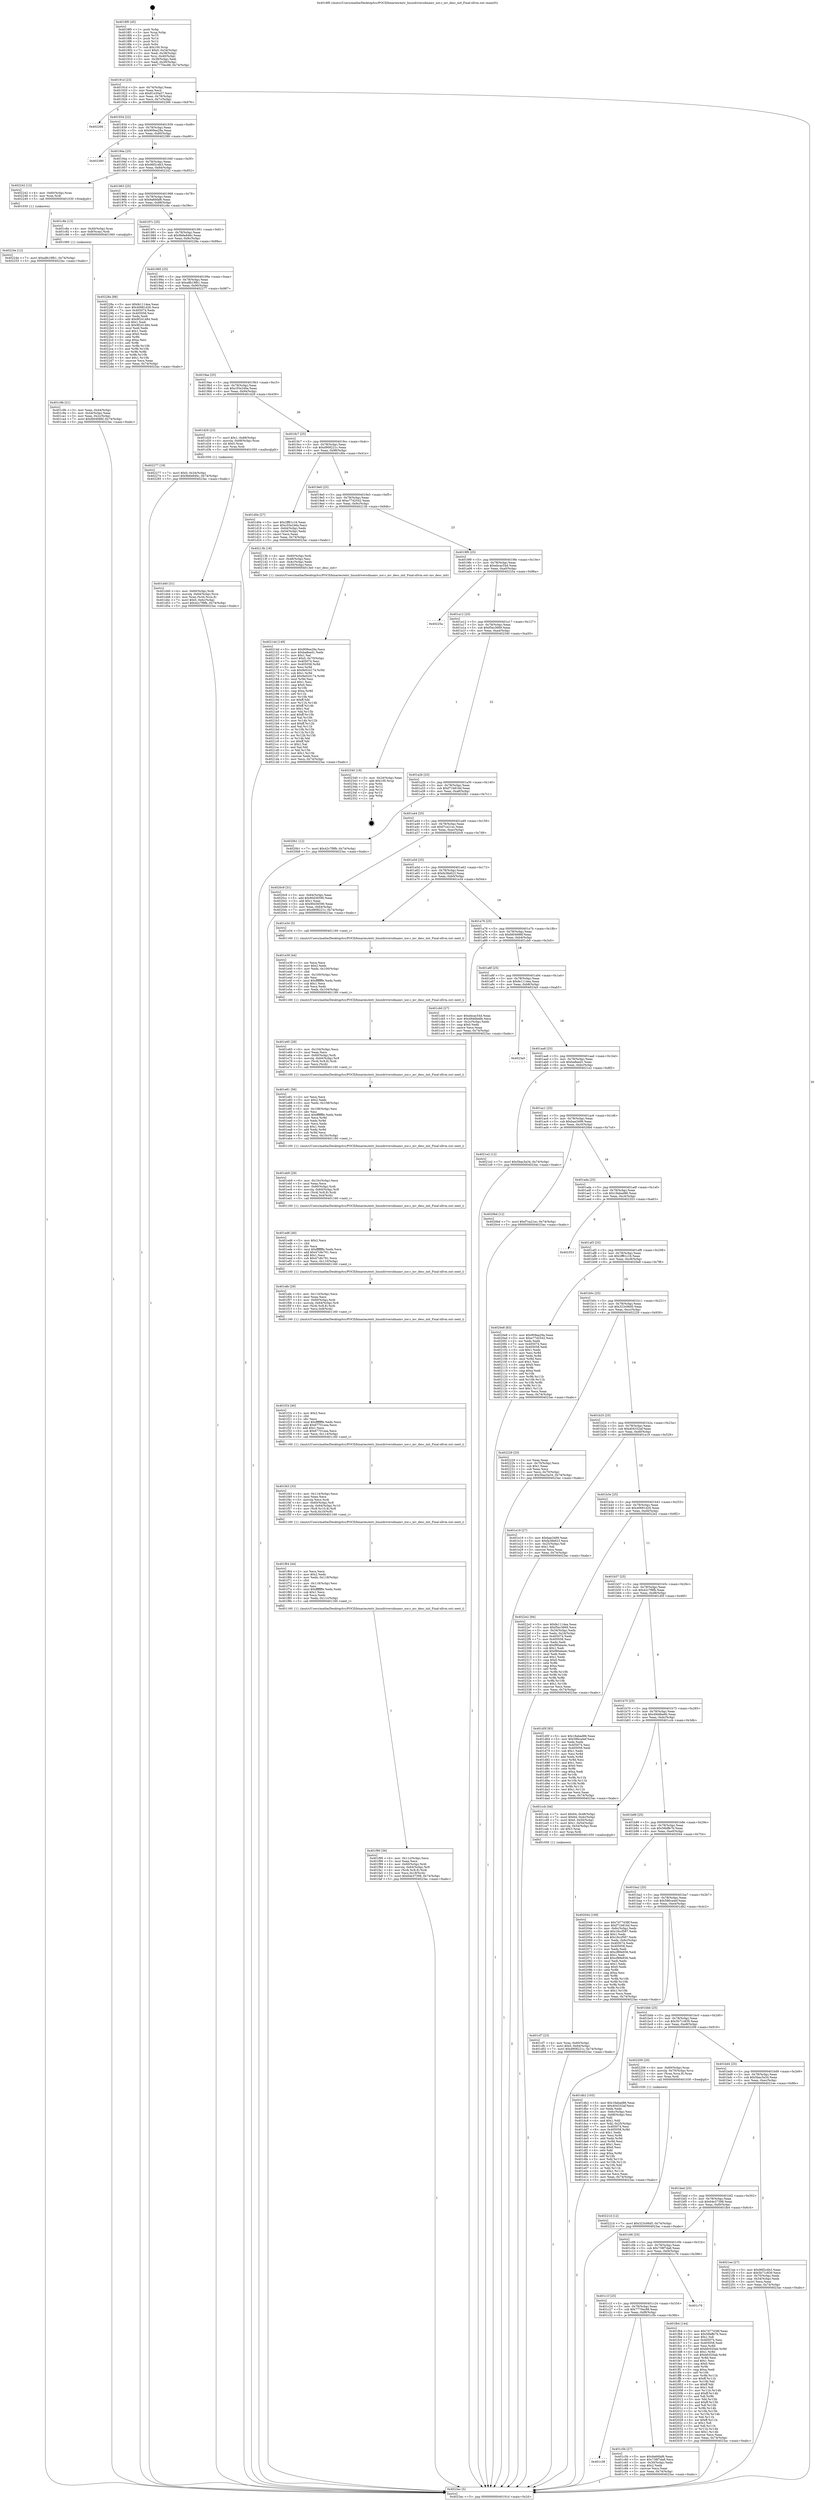 digraph "0x4018f0" {
  label = "0x4018f0 (/mnt/c/Users/mathe/Desktop/tcc/POCII/binaries/extr_linuxdriversdmamv_xor.c_mv_desc_init_Final-ollvm.out::main(0))"
  labelloc = "t"
  node[shape=record]

  Entry [label="",width=0.3,height=0.3,shape=circle,fillcolor=black,style=filled]
  "0x40191d" [label="{
     0x40191d [23]\l
     | [instrs]\l
     &nbsp;&nbsp;0x40191d \<+3\>: mov -0x74(%rbp),%eax\l
     &nbsp;&nbsp;0x401920 \<+2\>: mov %eax,%ecx\l
     &nbsp;&nbsp;0x401922 \<+6\>: sub $0x81e30a57,%ecx\l
     &nbsp;&nbsp;0x401928 \<+3\>: mov %eax,-0x78(%rbp)\l
     &nbsp;&nbsp;0x40192b \<+3\>: mov %ecx,-0x7c(%rbp)\l
     &nbsp;&nbsp;0x40192e \<+6\>: je 0000000000402266 \<main+0x976\>\l
  }"]
  "0x402266" [label="{
     0x402266\l
  }", style=dashed]
  "0x401934" [label="{
     0x401934 [22]\l
     | [instrs]\l
     &nbsp;&nbsp;0x401934 \<+5\>: jmp 0000000000401939 \<main+0x49\>\l
     &nbsp;&nbsp;0x401939 \<+3\>: mov -0x78(%rbp),%eax\l
     &nbsp;&nbsp;0x40193c \<+5\>: sub $0x909ea29a,%eax\l
     &nbsp;&nbsp;0x401941 \<+3\>: mov %eax,-0x80(%rbp)\l
     &nbsp;&nbsp;0x401944 \<+6\>: je 0000000000402380 \<main+0xa90\>\l
  }"]
  Exit [label="",width=0.3,height=0.3,shape=circle,fillcolor=black,style=filled,peripheries=2]
  "0x402380" [label="{
     0x402380\l
  }", style=dashed]
  "0x40194a" [label="{
     0x40194a [25]\l
     | [instrs]\l
     &nbsp;&nbsp;0x40194a \<+5\>: jmp 000000000040194f \<main+0x5f\>\l
     &nbsp;&nbsp;0x40194f \<+3\>: mov -0x78(%rbp),%eax\l
     &nbsp;&nbsp;0x401952 \<+5\>: sub $0x96f2c4b3,%eax\l
     &nbsp;&nbsp;0x401957 \<+6\>: mov %eax,-0x84(%rbp)\l
     &nbsp;&nbsp;0x40195d \<+6\>: je 0000000000402242 \<main+0x952\>\l
  }"]
  "0x40224e" [label="{
     0x40224e [12]\l
     | [instrs]\l
     &nbsp;&nbsp;0x40224e \<+7\>: movl $0xa8b19fb1,-0x74(%rbp)\l
     &nbsp;&nbsp;0x402255 \<+5\>: jmp 00000000004023ac \<main+0xabc\>\l
  }"]
  "0x402242" [label="{
     0x402242 [12]\l
     | [instrs]\l
     &nbsp;&nbsp;0x402242 \<+4\>: mov -0x60(%rbp),%rax\l
     &nbsp;&nbsp;0x402246 \<+3\>: mov %rax,%rdi\l
     &nbsp;&nbsp;0x402249 \<+5\>: call 0000000000401030 \<free@plt\>\l
     | [calls]\l
     &nbsp;&nbsp;0x401030 \{1\} (unknown)\l
  }"]
  "0x401963" [label="{
     0x401963 [25]\l
     | [instrs]\l
     &nbsp;&nbsp;0x401963 \<+5\>: jmp 0000000000401968 \<main+0x78\>\l
     &nbsp;&nbsp;0x401968 \<+3\>: mov -0x78(%rbp),%eax\l
     &nbsp;&nbsp;0x40196b \<+5\>: sub $0x9a66faf6,%eax\l
     &nbsp;&nbsp;0x401970 \<+6\>: mov %eax,-0x88(%rbp)\l
     &nbsp;&nbsp;0x401976 \<+6\>: je 0000000000401c8e \<main+0x39e\>\l
  }"]
  "0x40221d" [label="{
     0x40221d [12]\l
     | [instrs]\l
     &nbsp;&nbsp;0x40221d \<+7\>: movl $0x323c06d5,-0x74(%rbp)\l
     &nbsp;&nbsp;0x402224 \<+5\>: jmp 00000000004023ac \<main+0xabc\>\l
  }"]
  "0x401c8e" [label="{
     0x401c8e [13]\l
     | [instrs]\l
     &nbsp;&nbsp;0x401c8e \<+4\>: mov -0x40(%rbp),%rax\l
     &nbsp;&nbsp;0x401c92 \<+4\>: mov 0x8(%rax),%rdi\l
     &nbsp;&nbsp;0x401c96 \<+5\>: call 0000000000401060 \<atoi@plt\>\l
     | [calls]\l
     &nbsp;&nbsp;0x401060 \{1\} (unknown)\l
  }"]
  "0x40197c" [label="{
     0x40197c [25]\l
     | [instrs]\l
     &nbsp;&nbsp;0x40197c \<+5\>: jmp 0000000000401981 \<main+0x91\>\l
     &nbsp;&nbsp;0x401981 \<+3\>: mov -0x78(%rbp),%eax\l
     &nbsp;&nbsp;0x401984 \<+5\>: sub $0x9b6e846c,%eax\l
     &nbsp;&nbsp;0x401989 \<+6\>: mov %eax,-0x8c(%rbp)\l
     &nbsp;&nbsp;0x40198f \<+6\>: je 000000000040228a \<main+0x99a\>\l
  }"]
  "0x40214d" [label="{
     0x40214d [149]\l
     | [instrs]\l
     &nbsp;&nbsp;0x40214d \<+5\>: mov $0x909ea29a,%ecx\l
     &nbsp;&nbsp;0x402152 \<+5\>: mov $0xba8eed1,%edx\l
     &nbsp;&nbsp;0x402157 \<+2\>: mov $0x1,%al\l
     &nbsp;&nbsp;0x402159 \<+7\>: movl $0x0,-0x70(%rbp)\l
     &nbsp;&nbsp;0x402160 \<+7\>: mov 0x405074,%esi\l
     &nbsp;&nbsp;0x402167 \<+8\>: mov 0x405058,%r8d\l
     &nbsp;&nbsp;0x40216f \<+3\>: mov %esi,%r9d\l
     &nbsp;&nbsp;0x402172 \<+7\>: sub $0x9e024174,%r9d\l
     &nbsp;&nbsp;0x402179 \<+4\>: sub $0x1,%r9d\l
     &nbsp;&nbsp;0x40217d \<+7\>: add $0x9e024174,%r9d\l
     &nbsp;&nbsp;0x402184 \<+4\>: imul %r9d,%esi\l
     &nbsp;&nbsp;0x402188 \<+3\>: and $0x1,%esi\l
     &nbsp;&nbsp;0x40218b \<+3\>: cmp $0x0,%esi\l
     &nbsp;&nbsp;0x40218e \<+4\>: sete %r10b\l
     &nbsp;&nbsp;0x402192 \<+4\>: cmp $0xa,%r8d\l
     &nbsp;&nbsp;0x402196 \<+4\>: setl %r11b\l
     &nbsp;&nbsp;0x40219a \<+3\>: mov %r10b,%bl\l
     &nbsp;&nbsp;0x40219d \<+3\>: xor $0xff,%bl\l
     &nbsp;&nbsp;0x4021a0 \<+3\>: mov %r11b,%r14b\l
     &nbsp;&nbsp;0x4021a3 \<+4\>: xor $0xff,%r14b\l
     &nbsp;&nbsp;0x4021a7 \<+2\>: xor $0x1,%al\l
     &nbsp;&nbsp;0x4021a9 \<+3\>: mov %bl,%r15b\l
     &nbsp;&nbsp;0x4021ac \<+4\>: and $0xff,%r15b\l
     &nbsp;&nbsp;0x4021b0 \<+3\>: and %al,%r10b\l
     &nbsp;&nbsp;0x4021b3 \<+3\>: mov %r14b,%r12b\l
     &nbsp;&nbsp;0x4021b6 \<+4\>: and $0xff,%r12b\l
     &nbsp;&nbsp;0x4021ba \<+3\>: and %al,%r11b\l
     &nbsp;&nbsp;0x4021bd \<+3\>: or %r10b,%r15b\l
     &nbsp;&nbsp;0x4021c0 \<+3\>: or %r11b,%r12b\l
     &nbsp;&nbsp;0x4021c3 \<+3\>: xor %r12b,%r15b\l
     &nbsp;&nbsp;0x4021c6 \<+3\>: or %r14b,%bl\l
     &nbsp;&nbsp;0x4021c9 \<+3\>: xor $0xff,%bl\l
     &nbsp;&nbsp;0x4021cc \<+2\>: or $0x1,%al\l
     &nbsp;&nbsp;0x4021ce \<+2\>: and %al,%bl\l
     &nbsp;&nbsp;0x4021d0 \<+3\>: or %bl,%r15b\l
     &nbsp;&nbsp;0x4021d3 \<+4\>: test $0x1,%r15b\l
     &nbsp;&nbsp;0x4021d7 \<+3\>: cmovne %edx,%ecx\l
     &nbsp;&nbsp;0x4021da \<+3\>: mov %ecx,-0x74(%rbp)\l
     &nbsp;&nbsp;0x4021dd \<+5\>: jmp 00000000004023ac \<main+0xabc\>\l
  }"]
  "0x40228a" [label="{
     0x40228a [88]\l
     | [instrs]\l
     &nbsp;&nbsp;0x40228a \<+5\>: mov $0xfe1114ea,%eax\l
     &nbsp;&nbsp;0x40228f \<+5\>: mov $0x40681d26,%ecx\l
     &nbsp;&nbsp;0x402294 \<+7\>: mov 0x405074,%edx\l
     &nbsp;&nbsp;0x40229b \<+7\>: mov 0x405058,%esi\l
     &nbsp;&nbsp;0x4022a2 \<+2\>: mov %edx,%edi\l
     &nbsp;&nbsp;0x4022a4 \<+6\>: add $0x9f241484,%edi\l
     &nbsp;&nbsp;0x4022aa \<+3\>: sub $0x1,%edi\l
     &nbsp;&nbsp;0x4022ad \<+6\>: sub $0x9f241484,%edi\l
     &nbsp;&nbsp;0x4022b3 \<+3\>: imul %edi,%edx\l
     &nbsp;&nbsp;0x4022b6 \<+3\>: and $0x1,%edx\l
     &nbsp;&nbsp;0x4022b9 \<+3\>: cmp $0x0,%edx\l
     &nbsp;&nbsp;0x4022bc \<+4\>: sete %r8b\l
     &nbsp;&nbsp;0x4022c0 \<+3\>: cmp $0xa,%esi\l
     &nbsp;&nbsp;0x4022c3 \<+4\>: setl %r9b\l
     &nbsp;&nbsp;0x4022c7 \<+3\>: mov %r8b,%r10b\l
     &nbsp;&nbsp;0x4022ca \<+3\>: and %r9b,%r10b\l
     &nbsp;&nbsp;0x4022cd \<+3\>: xor %r9b,%r8b\l
     &nbsp;&nbsp;0x4022d0 \<+3\>: or %r8b,%r10b\l
     &nbsp;&nbsp;0x4022d3 \<+4\>: test $0x1,%r10b\l
     &nbsp;&nbsp;0x4022d7 \<+3\>: cmovne %ecx,%eax\l
     &nbsp;&nbsp;0x4022da \<+3\>: mov %eax,-0x74(%rbp)\l
     &nbsp;&nbsp;0x4022dd \<+5\>: jmp 00000000004023ac \<main+0xabc\>\l
  }"]
  "0x401995" [label="{
     0x401995 [25]\l
     | [instrs]\l
     &nbsp;&nbsp;0x401995 \<+5\>: jmp 000000000040199a \<main+0xaa\>\l
     &nbsp;&nbsp;0x40199a \<+3\>: mov -0x78(%rbp),%eax\l
     &nbsp;&nbsp;0x40199d \<+5\>: sub $0xa8b19fb1,%eax\l
     &nbsp;&nbsp;0x4019a2 \<+6\>: mov %eax,-0x90(%rbp)\l
     &nbsp;&nbsp;0x4019a8 \<+6\>: je 0000000000402277 \<main+0x987\>\l
  }"]
  "0x401f90" [label="{
     0x401f90 [36]\l
     | [instrs]\l
     &nbsp;&nbsp;0x401f90 \<+6\>: mov -0x11c(%rbp),%ecx\l
     &nbsp;&nbsp;0x401f96 \<+3\>: imul %eax,%ecx\l
     &nbsp;&nbsp;0x401f99 \<+4\>: mov -0x60(%rbp),%rdi\l
     &nbsp;&nbsp;0x401f9d \<+4\>: movslq -0x64(%rbp),%r8\l
     &nbsp;&nbsp;0x401fa1 \<+4\>: mov (%rdi,%r8,8),%rdi\l
     &nbsp;&nbsp;0x401fa5 \<+3\>: mov %ecx,0x18(%rdi)\l
     &nbsp;&nbsp;0x401fa8 \<+7\>: movl $0x64e37398,-0x74(%rbp)\l
     &nbsp;&nbsp;0x401faf \<+5\>: jmp 00000000004023ac \<main+0xabc\>\l
  }"]
  "0x402277" [label="{
     0x402277 [19]\l
     | [instrs]\l
     &nbsp;&nbsp;0x402277 \<+7\>: movl $0x0,-0x34(%rbp)\l
     &nbsp;&nbsp;0x40227e \<+7\>: movl $0x9b6e846c,-0x74(%rbp)\l
     &nbsp;&nbsp;0x402285 \<+5\>: jmp 00000000004023ac \<main+0xabc\>\l
  }"]
  "0x4019ae" [label="{
     0x4019ae [25]\l
     | [instrs]\l
     &nbsp;&nbsp;0x4019ae \<+5\>: jmp 00000000004019b3 \<main+0xc3\>\l
     &nbsp;&nbsp;0x4019b3 \<+3\>: mov -0x78(%rbp),%eax\l
     &nbsp;&nbsp;0x4019b6 \<+5\>: sub $0xc55e246a,%eax\l
     &nbsp;&nbsp;0x4019bb \<+6\>: mov %eax,-0x94(%rbp)\l
     &nbsp;&nbsp;0x4019c1 \<+6\>: je 0000000000401d29 \<main+0x439\>\l
  }"]
  "0x401f64" [label="{
     0x401f64 [44]\l
     | [instrs]\l
     &nbsp;&nbsp;0x401f64 \<+2\>: xor %ecx,%ecx\l
     &nbsp;&nbsp;0x401f66 \<+5\>: mov $0x2,%edx\l
     &nbsp;&nbsp;0x401f6b \<+6\>: mov %edx,-0x118(%rbp)\l
     &nbsp;&nbsp;0x401f71 \<+1\>: cltd\l
     &nbsp;&nbsp;0x401f72 \<+6\>: mov -0x118(%rbp),%esi\l
     &nbsp;&nbsp;0x401f78 \<+2\>: idiv %esi\l
     &nbsp;&nbsp;0x401f7a \<+6\>: imul $0xfffffffe,%edx,%edx\l
     &nbsp;&nbsp;0x401f80 \<+3\>: sub $0x1,%ecx\l
     &nbsp;&nbsp;0x401f83 \<+2\>: sub %ecx,%edx\l
     &nbsp;&nbsp;0x401f85 \<+6\>: mov %edx,-0x11c(%rbp)\l
     &nbsp;&nbsp;0x401f8b \<+5\>: call 0000000000401160 \<next_i\>\l
     | [calls]\l
     &nbsp;&nbsp;0x401160 \{1\} (/mnt/c/Users/mathe/Desktop/tcc/POCII/binaries/extr_linuxdriversdmamv_xor.c_mv_desc_init_Final-ollvm.out::next_i)\l
  }"]
  "0x401d29" [label="{
     0x401d29 [23]\l
     | [instrs]\l
     &nbsp;&nbsp;0x401d29 \<+7\>: movl $0x1,-0x68(%rbp)\l
     &nbsp;&nbsp;0x401d30 \<+4\>: movslq -0x68(%rbp),%rax\l
     &nbsp;&nbsp;0x401d34 \<+4\>: shl $0x5,%rax\l
     &nbsp;&nbsp;0x401d38 \<+3\>: mov %rax,%rdi\l
     &nbsp;&nbsp;0x401d3b \<+5\>: call 0000000000401050 \<malloc@plt\>\l
     | [calls]\l
     &nbsp;&nbsp;0x401050 \{1\} (unknown)\l
  }"]
  "0x4019c7" [label="{
     0x4019c7 [25]\l
     | [instrs]\l
     &nbsp;&nbsp;0x4019c7 \<+5\>: jmp 00000000004019cc \<main+0xdc\>\l
     &nbsp;&nbsp;0x4019cc \<+3\>: mov -0x78(%rbp),%eax\l
     &nbsp;&nbsp;0x4019cf \<+5\>: sub $0xd908221c,%eax\l
     &nbsp;&nbsp;0x4019d4 \<+6\>: mov %eax,-0x98(%rbp)\l
     &nbsp;&nbsp;0x4019da \<+6\>: je 0000000000401d0e \<main+0x41e\>\l
  }"]
  "0x401f43" [label="{
     0x401f43 [33]\l
     | [instrs]\l
     &nbsp;&nbsp;0x401f43 \<+6\>: mov -0x114(%rbp),%ecx\l
     &nbsp;&nbsp;0x401f49 \<+3\>: imul %eax,%ecx\l
     &nbsp;&nbsp;0x401f4c \<+3\>: movslq %ecx,%rdi\l
     &nbsp;&nbsp;0x401f4f \<+4\>: mov -0x60(%rbp),%r8\l
     &nbsp;&nbsp;0x401f53 \<+4\>: movslq -0x64(%rbp),%r10\l
     &nbsp;&nbsp;0x401f57 \<+4\>: mov (%r8,%r10,8),%r8\l
     &nbsp;&nbsp;0x401f5b \<+4\>: mov %rdi,0x10(%r8)\l
     &nbsp;&nbsp;0x401f5f \<+5\>: call 0000000000401160 \<next_i\>\l
     | [calls]\l
     &nbsp;&nbsp;0x401160 \{1\} (/mnt/c/Users/mathe/Desktop/tcc/POCII/binaries/extr_linuxdriversdmamv_xor.c_mv_desc_init_Final-ollvm.out::next_i)\l
  }"]
  "0x401d0e" [label="{
     0x401d0e [27]\l
     | [instrs]\l
     &nbsp;&nbsp;0x401d0e \<+5\>: mov $0x2ff61c16,%eax\l
     &nbsp;&nbsp;0x401d13 \<+5\>: mov $0xc55e246a,%ecx\l
     &nbsp;&nbsp;0x401d18 \<+3\>: mov -0x64(%rbp),%edx\l
     &nbsp;&nbsp;0x401d1b \<+3\>: cmp -0x54(%rbp),%edx\l
     &nbsp;&nbsp;0x401d1e \<+3\>: cmovl %ecx,%eax\l
     &nbsp;&nbsp;0x401d21 \<+3\>: mov %eax,-0x74(%rbp)\l
     &nbsp;&nbsp;0x401d24 \<+5\>: jmp 00000000004023ac \<main+0xabc\>\l
  }"]
  "0x4019e0" [label="{
     0x4019e0 [25]\l
     | [instrs]\l
     &nbsp;&nbsp;0x4019e0 \<+5\>: jmp 00000000004019e5 \<main+0xf5\>\l
     &nbsp;&nbsp;0x4019e5 \<+3\>: mov -0x78(%rbp),%eax\l
     &nbsp;&nbsp;0x4019e8 \<+5\>: sub $0xe77d2542,%eax\l
     &nbsp;&nbsp;0x4019ed \<+6\>: mov %eax,-0x9c(%rbp)\l
     &nbsp;&nbsp;0x4019f3 \<+6\>: je 000000000040213b \<main+0x84b\>\l
  }"]
  "0x401f1b" [label="{
     0x401f1b [40]\l
     | [instrs]\l
     &nbsp;&nbsp;0x401f1b \<+5\>: mov $0x2,%ecx\l
     &nbsp;&nbsp;0x401f20 \<+1\>: cltd\l
     &nbsp;&nbsp;0x401f21 \<+2\>: idiv %ecx\l
     &nbsp;&nbsp;0x401f23 \<+6\>: imul $0xfffffffe,%edx,%ecx\l
     &nbsp;&nbsp;0x401f29 \<+6\>: add $0x67701eea,%ecx\l
     &nbsp;&nbsp;0x401f2f \<+3\>: add $0x1,%ecx\l
     &nbsp;&nbsp;0x401f32 \<+6\>: sub $0x67701eea,%ecx\l
     &nbsp;&nbsp;0x401f38 \<+6\>: mov %ecx,-0x114(%rbp)\l
     &nbsp;&nbsp;0x401f3e \<+5\>: call 0000000000401160 \<next_i\>\l
     | [calls]\l
     &nbsp;&nbsp;0x401160 \{1\} (/mnt/c/Users/mathe/Desktop/tcc/POCII/binaries/extr_linuxdriversdmamv_xor.c_mv_desc_init_Final-ollvm.out::next_i)\l
  }"]
  "0x40213b" [label="{
     0x40213b [18]\l
     | [instrs]\l
     &nbsp;&nbsp;0x40213b \<+4\>: mov -0x60(%rbp),%rdi\l
     &nbsp;&nbsp;0x40213f \<+3\>: mov -0x48(%rbp),%esi\l
     &nbsp;&nbsp;0x402142 \<+3\>: mov -0x4c(%rbp),%edx\l
     &nbsp;&nbsp;0x402145 \<+3\>: mov -0x50(%rbp),%ecx\l
     &nbsp;&nbsp;0x402148 \<+5\>: call 00000000004013e0 \<mv_desc_init\>\l
     | [calls]\l
     &nbsp;&nbsp;0x4013e0 \{1\} (/mnt/c/Users/mathe/Desktop/tcc/POCII/binaries/extr_linuxdriversdmamv_xor.c_mv_desc_init_Final-ollvm.out::mv_desc_init)\l
  }"]
  "0x4019f9" [label="{
     0x4019f9 [25]\l
     | [instrs]\l
     &nbsp;&nbsp;0x4019f9 \<+5\>: jmp 00000000004019fe \<main+0x10e\>\l
     &nbsp;&nbsp;0x4019fe \<+3\>: mov -0x78(%rbp),%eax\l
     &nbsp;&nbsp;0x401a01 \<+5\>: sub $0xebcac54d,%eax\l
     &nbsp;&nbsp;0x401a06 \<+6\>: mov %eax,-0xa0(%rbp)\l
     &nbsp;&nbsp;0x401a0c \<+6\>: je 000000000040225a \<main+0x96a\>\l
  }"]
  "0x401efe" [label="{
     0x401efe [29]\l
     | [instrs]\l
     &nbsp;&nbsp;0x401efe \<+6\>: mov -0x110(%rbp),%ecx\l
     &nbsp;&nbsp;0x401f04 \<+3\>: imul %eax,%ecx\l
     &nbsp;&nbsp;0x401f07 \<+4\>: mov -0x60(%rbp),%rdi\l
     &nbsp;&nbsp;0x401f0b \<+4\>: movslq -0x64(%rbp),%r8\l
     &nbsp;&nbsp;0x401f0f \<+4\>: mov (%rdi,%r8,8),%rdi\l
     &nbsp;&nbsp;0x401f13 \<+3\>: mov %ecx,0x8(%rdi)\l
     &nbsp;&nbsp;0x401f16 \<+5\>: call 0000000000401160 \<next_i\>\l
     | [calls]\l
     &nbsp;&nbsp;0x401160 \{1\} (/mnt/c/Users/mathe/Desktop/tcc/POCII/binaries/extr_linuxdriversdmamv_xor.c_mv_desc_init_Final-ollvm.out::next_i)\l
  }"]
  "0x40225a" [label="{
     0x40225a\l
  }", style=dashed]
  "0x401a12" [label="{
     0x401a12 [25]\l
     | [instrs]\l
     &nbsp;&nbsp;0x401a12 \<+5\>: jmp 0000000000401a17 \<main+0x127\>\l
     &nbsp;&nbsp;0x401a17 \<+3\>: mov -0x78(%rbp),%eax\l
     &nbsp;&nbsp;0x401a1a \<+5\>: sub $0xf5ec3669,%eax\l
     &nbsp;&nbsp;0x401a1f \<+6\>: mov %eax,-0xa4(%rbp)\l
     &nbsp;&nbsp;0x401a25 \<+6\>: je 0000000000402340 \<main+0xa50\>\l
  }"]
  "0x401ed6" [label="{
     0x401ed6 [40]\l
     | [instrs]\l
     &nbsp;&nbsp;0x401ed6 \<+5\>: mov $0x2,%ecx\l
     &nbsp;&nbsp;0x401edb \<+1\>: cltd\l
     &nbsp;&nbsp;0x401edc \<+2\>: idiv %ecx\l
     &nbsp;&nbsp;0x401ede \<+6\>: imul $0xfffffffe,%edx,%ecx\l
     &nbsp;&nbsp;0x401ee4 \<+6\>: add $0x47c8c761,%ecx\l
     &nbsp;&nbsp;0x401eea \<+3\>: add $0x1,%ecx\l
     &nbsp;&nbsp;0x401eed \<+6\>: sub $0x47c8c761,%ecx\l
     &nbsp;&nbsp;0x401ef3 \<+6\>: mov %ecx,-0x110(%rbp)\l
     &nbsp;&nbsp;0x401ef9 \<+5\>: call 0000000000401160 \<next_i\>\l
     | [calls]\l
     &nbsp;&nbsp;0x401160 \{1\} (/mnt/c/Users/mathe/Desktop/tcc/POCII/binaries/extr_linuxdriversdmamv_xor.c_mv_desc_init_Final-ollvm.out::next_i)\l
  }"]
  "0x402340" [label="{
     0x402340 [19]\l
     | [instrs]\l
     &nbsp;&nbsp;0x402340 \<+3\>: mov -0x24(%rbp),%eax\l
     &nbsp;&nbsp;0x402343 \<+7\>: add $0x100,%rsp\l
     &nbsp;&nbsp;0x40234a \<+1\>: pop %rbx\l
     &nbsp;&nbsp;0x40234b \<+2\>: pop %r12\l
     &nbsp;&nbsp;0x40234d \<+2\>: pop %r14\l
     &nbsp;&nbsp;0x40234f \<+2\>: pop %r15\l
     &nbsp;&nbsp;0x402351 \<+1\>: pop %rbp\l
     &nbsp;&nbsp;0x402352 \<+1\>: ret\l
  }"]
  "0x401a2b" [label="{
     0x401a2b [25]\l
     | [instrs]\l
     &nbsp;&nbsp;0x401a2b \<+5\>: jmp 0000000000401a30 \<main+0x140\>\l
     &nbsp;&nbsp;0x401a30 \<+3\>: mov -0x78(%rbp),%eax\l
     &nbsp;&nbsp;0x401a33 \<+5\>: sub $0xf71b816d,%eax\l
     &nbsp;&nbsp;0x401a38 \<+6\>: mov %eax,-0xa8(%rbp)\l
     &nbsp;&nbsp;0x401a3e \<+6\>: je 00000000004020b1 \<main+0x7c1\>\l
  }"]
  "0x401eb9" [label="{
     0x401eb9 [29]\l
     | [instrs]\l
     &nbsp;&nbsp;0x401eb9 \<+6\>: mov -0x10c(%rbp),%ecx\l
     &nbsp;&nbsp;0x401ebf \<+3\>: imul %eax,%ecx\l
     &nbsp;&nbsp;0x401ec2 \<+4\>: mov -0x60(%rbp),%rdi\l
     &nbsp;&nbsp;0x401ec6 \<+4\>: movslq -0x64(%rbp),%r8\l
     &nbsp;&nbsp;0x401eca \<+4\>: mov (%rdi,%r8,8),%rdi\l
     &nbsp;&nbsp;0x401ece \<+3\>: mov %ecx,0x4(%rdi)\l
     &nbsp;&nbsp;0x401ed1 \<+5\>: call 0000000000401160 \<next_i\>\l
     | [calls]\l
     &nbsp;&nbsp;0x401160 \{1\} (/mnt/c/Users/mathe/Desktop/tcc/POCII/binaries/extr_linuxdriversdmamv_xor.c_mv_desc_init_Final-ollvm.out::next_i)\l
  }"]
  "0x4020b1" [label="{
     0x4020b1 [12]\l
     | [instrs]\l
     &nbsp;&nbsp;0x4020b1 \<+7\>: movl $0x42c7f9fb,-0x74(%rbp)\l
     &nbsp;&nbsp;0x4020b8 \<+5\>: jmp 00000000004023ac \<main+0xabc\>\l
  }"]
  "0x401a44" [label="{
     0x401a44 [25]\l
     | [instrs]\l
     &nbsp;&nbsp;0x401a44 \<+5\>: jmp 0000000000401a49 \<main+0x159\>\l
     &nbsp;&nbsp;0x401a49 \<+3\>: mov -0x78(%rbp),%eax\l
     &nbsp;&nbsp;0x401a4c \<+5\>: sub $0xf7ca21ec,%eax\l
     &nbsp;&nbsp;0x401a51 \<+6\>: mov %eax,-0xac(%rbp)\l
     &nbsp;&nbsp;0x401a57 \<+6\>: je 00000000004020c9 \<main+0x7d9\>\l
  }"]
  "0x401e81" [label="{
     0x401e81 [56]\l
     | [instrs]\l
     &nbsp;&nbsp;0x401e81 \<+2\>: xor %ecx,%ecx\l
     &nbsp;&nbsp;0x401e83 \<+5\>: mov $0x2,%edx\l
     &nbsp;&nbsp;0x401e88 \<+6\>: mov %edx,-0x108(%rbp)\l
     &nbsp;&nbsp;0x401e8e \<+1\>: cltd\l
     &nbsp;&nbsp;0x401e8f \<+6\>: mov -0x108(%rbp),%esi\l
     &nbsp;&nbsp;0x401e95 \<+2\>: idiv %esi\l
     &nbsp;&nbsp;0x401e97 \<+6\>: imul $0xfffffffe,%edx,%edx\l
     &nbsp;&nbsp;0x401e9d \<+3\>: mov %ecx,%r9d\l
     &nbsp;&nbsp;0x401ea0 \<+3\>: sub %edx,%r9d\l
     &nbsp;&nbsp;0x401ea3 \<+2\>: mov %ecx,%edx\l
     &nbsp;&nbsp;0x401ea5 \<+3\>: sub $0x1,%edx\l
     &nbsp;&nbsp;0x401ea8 \<+3\>: add %edx,%r9d\l
     &nbsp;&nbsp;0x401eab \<+3\>: sub %r9d,%ecx\l
     &nbsp;&nbsp;0x401eae \<+6\>: mov %ecx,-0x10c(%rbp)\l
     &nbsp;&nbsp;0x401eb4 \<+5\>: call 0000000000401160 \<next_i\>\l
     | [calls]\l
     &nbsp;&nbsp;0x401160 \{1\} (/mnt/c/Users/mathe/Desktop/tcc/POCII/binaries/extr_linuxdriversdmamv_xor.c_mv_desc_init_Final-ollvm.out::next_i)\l
  }"]
  "0x4020c9" [label="{
     0x4020c9 [31]\l
     | [instrs]\l
     &nbsp;&nbsp;0x4020c9 \<+3\>: mov -0x64(%rbp),%eax\l
     &nbsp;&nbsp;0x4020cc \<+5\>: add $0x90d36590,%eax\l
     &nbsp;&nbsp;0x4020d1 \<+3\>: add $0x1,%eax\l
     &nbsp;&nbsp;0x4020d4 \<+5\>: sub $0x90d36590,%eax\l
     &nbsp;&nbsp;0x4020d9 \<+3\>: mov %eax,-0x64(%rbp)\l
     &nbsp;&nbsp;0x4020dc \<+7\>: movl $0xd908221c,-0x74(%rbp)\l
     &nbsp;&nbsp;0x4020e3 \<+5\>: jmp 00000000004023ac \<main+0xabc\>\l
  }"]
  "0x401a5d" [label="{
     0x401a5d [25]\l
     | [instrs]\l
     &nbsp;&nbsp;0x401a5d \<+5\>: jmp 0000000000401a62 \<main+0x172\>\l
     &nbsp;&nbsp;0x401a62 \<+3\>: mov -0x78(%rbp),%eax\l
     &nbsp;&nbsp;0x401a65 \<+5\>: sub $0xfa38e623,%eax\l
     &nbsp;&nbsp;0x401a6a \<+6\>: mov %eax,-0xb0(%rbp)\l
     &nbsp;&nbsp;0x401a70 \<+6\>: je 0000000000401e34 \<main+0x544\>\l
  }"]
  "0x401e65" [label="{
     0x401e65 [28]\l
     | [instrs]\l
     &nbsp;&nbsp;0x401e65 \<+6\>: mov -0x104(%rbp),%ecx\l
     &nbsp;&nbsp;0x401e6b \<+3\>: imul %eax,%ecx\l
     &nbsp;&nbsp;0x401e6e \<+4\>: mov -0x60(%rbp),%rdi\l
     &nbsp;&nbsp;0x401e72 \<+4\>: movslq -0x64(%rbp),%r8\l
     &nbsp;&nbsp;0x401e76 \<+4\>: mov (%rdi,%r8,8),%rdi\l
     &nbsp;&nbsp;0x401e7a \<+2\>: mov %ecx,(%rdi)\l
     &nbsp;&nbsp;0x401e7c \<+5\>: call 0000000000401160 \<next_i\>\l
     | [calls]\l
     &nbsp;&nbsp;0x401160 \{1\} (/mnt/c/Users/mathe/Desktop/tcc/POCII/binaries/extr_linuxdriversdmamv_xor.c_mv_desc_init_Final-ollvm.out::next_i)\l
  }"]
  "0x401e34" [label="{
     0x401e34 [5]\l
     | [instrs]\l
     &nbsp;&nbsp;0x401e34 \<+5\>: call 0000000000401160 \<next_i\>\l
     | [calls]\l
     &nbsp;&nbsp;0x401160 \{1\} (/mnt/c/Users/mathe/Desktop/tcc/POCII/binaries/extr_linuxdriversdmamv_xor.c_mv_desc_init_Final-ollvm.out::next_i)\l
  }"]
  "0x401a76" [label="{
     0x401a76 [25]\l
     | [instrs]\l
     &nbsp;&nbsp;0x401a76 \<+5\>: jmp 0000000000401a7b \<main+0x18b\>\l
     &nbsp;&nbsp;0x401a7b \<+3\>: mov -0x78(%rbp),%eax\l
     &nbsp;&nbsp;0x401a7e \<+5\>: sub $0xfd04686f,%eax\l
     &nbsp;&nbsp;0x401a83 \<+6\>: mov %eax,-0xb4(%rbp)\l
     &nbsp;&nbsp;0x401a89 \<+6\>: je 0000000000401cb0 \<main+0x3c0\>\l
  }"]
  "0x401e39" [label="{
     0x401e39 [44]\l
     | [instrs]\l
     &nbsp;&nbsp;0x401e39 \<+2\>: xor %ecx,%ecx\l
     &nbsp;&nbsp;0x401e3b \<+5\>: mov $0x2,%edx\l
     &nbsp;&nbsp;0x401e40 \<+6\>: mov %edx,-0x100(%rbp)\l
     &nbsp;&nbsp;0x401e46 \<+1\>: cltd\l
     &nbsp;&nbsp;0x401e47 \<+6\>: mov -0x100(%rbp),%esi\l
     &nbsp;&nbsp;0x401e4d \<+2\>: idiv %esi\l
     &nbsp;&nbsp;0x401e4f \<+6\>: imul $0xfffffffe,%edx,%edx\l
     &nbsp;&nbsp;0x401e55 \<+3\>: sub $0x1,%ecx\l
     &nbsp;&nbsp;0x401e58 \<+2\>: sub %ecx,%edx\l
     &nbsp;&nbsp;0x401e5a \<+6\>: mov %edx,-0x104(%rbp)\l
     &nbsp;&nbsp;0x401e60 \<+5\>: call 0000000000401160 \<next_i\>\l
     | [calls]\l
     &nbsp;&nbsp;0x401160 \{1\} (/mnt/c/Users/mathe/Desktop/tcc/POCII/binaries/extr_linuxdriversdmamv_xor.c_mv_desc_init_Final-ollvm.out::next_i)\l
  }"]
  "0x401cb0" [label="{
     0x401cb0 [27]\l
     | [instrs]\l
     &nbsp;&nbsp;0x401cb0 \<+5\>: mov $0xebcac54d,%eax\l
     &nbsp;&nbsp;0x401cb5 \<+5\>: mov $0x49ddbe6b,%ecx\l
     &nbsp;&nbsp;0x401cba \<+3\>: mov -0x2c(%rbp),%edx\l
     &nbsp;&nbsp;0x401cbd \<+3\>: cmp $0x0,%edx\l
     &nbsp;&nbsp;0x401cc0 \<+3\>: cmove %ecx,%eax\l
     &nbsp;&nbsp;0x401cc3 \<+3\>: mov %eax,-0x74(%rbp)\l
     &nbsp;&nbsp;0x401cc6 \<+5\>: jmp 00000000004023ac \<main+0xabc\>\l
  }"]
  "0x401a8f" [label="{
     0x401a8f [25]\l
     | [instrs]\l
     &nbsp;&nbsp;0x401a8f \<+5\>: jmp 0000000000401a94 \<main+0x1a4\>\l
     &nbsp;&nbsp;0x401a94 \<+3\>: mov -0x78(%rbp),%eax\l
     &nbsp;&nbsp;0x401a97 \<+5\>: sub $0xfe1114ea,%eax\l
     &nbsp;&nbsp;0x401a9c \<+6\>: mov %eax,-0xb8(%rbp)\l
     &nbsp;&nbsp;0x401aa2 \<+6\>: je 00000000004023a5 \<main+0xab5\>\l
  }"]
  "0x401d40" [label="{
     0x401d40 [31]\l
     | [instrs]\l
     &nbsp;&nbsp;0x401d40 \<+4\>: mov -0x60(%rbp),%rdi\l
     &nbsp;&nbsp;0x401d44 \<+4\>: movslq -0x64(%rbp),%rcx\l
     &nbsp;&nbsp;0x401d48 \<+4\>: mov %rax,(%rdi,%rcx,8)\l
     &nbsp;&nbsp;0x401d4c \<+7\>: movl $0x0,-0x6c(%rbp)\l
     &nbsp;&nbsp;0x401d53 \<+7\>: movl $0x42c7f9fb,-0x74(%rbp)\l
     &nbsp;&nbsp;0x401d5a \<+5\>: jmp 00000000004023ac \<main+0xabc\>\l
  }"]
  "0x4023a5" [label="{
     0x4023a5\l
  }", style=dashed]
  "0x401aa8" [label="{
     0x401aa8 [25]\l
     | [instrs]\l
     &nbsp;&nbsp;0x401aa8 \<+5\>: jmp 0000000000401aad \<main+0x1bd\>\l
     &nbsp;&nbsp;0x401aad \<+3\>: mov -0x78(%rbp),%eax\l
     &nbsp;&nbsp;0x401ab0 \<+5\>: sub $0xba8eed1,%eax\l
     &nbsp;&nbsp;0x401ab5 \<+6\>: mov %eax,-0xbc(%rbp)\l
     &nbsp;&nbsp;0x401abb \<+6\>: je 00000000004021e2 \<main+0x8f2\>\l
  }"]
  "0x401cf7" [label="{
     0x401cf7 [23]\l
     | [instrs]\l
     &nbsp;&nbsp;0x401cf7 \<+4\>: mov %rax,-0x60(%rbp)\l
     &nbsp;&nbsp;0x401cfb \<+7\>: movl $0x0,-0x64(%rbp)\l
     &nbsp;&nbsp;0x401d02 \<+7\>: movl $0xd908221c,-0x74(%rbp)\l
     &nbsp;&nbsp;0x401d09 \<+5\>: jmp 00000000004023ac \<main+0xabc\>\l
  }"]
  "0x4021e2" [label="{
     0x4021e2 [12]\l
     | [instrs]\l
     &nbsp;&nbsp;0x4021e2 \<+7\>: movl $0x5bac5a34,-0x74(%rbp)\l
     &nbsp;&nbsp;0x4021e9 \<+5\>: jmp 00000000004023ac \<main+0xabc\>\l
  }"]
  "0x401ac1" [label="{
     0x401ac1 [25]\l
     | [instrs]\l
     &nbsp;&nbsp;0x401ac1 \<+5\>: jmp 0000000000401ac6 \<main+0x1d6\>\l
     &nbsp;&nbsp;0x401ac6 \<+3\>: mov -0x78(%rbp),%eax\l
     &nbsp;&nbsp;0x401ac9 \<+5\>: sub $0xbae3499,%eax\l
     &nbsp;&nbsp;0x401ace \<+6\>: mov %eax,-0xc0(%rbp)\l
     &nbsp;&nbsp;0x401ad4 \<+6\>: je 00000000004020bd \<main+0x7cd\>\l
  }"]
  "0x401c9b" [label="{
     0x401c9b [21]\l
     | [instrs]\l
     &nbsp;&nbsp;0x401c9b \<+3\>: mov %eax,-0x44(%rbp)\l
     &nbsp;&nbsp;0x401c9e \<+3\>: mov -0x44(%rbp),%eax\l
     &nbsp;&nbsp;0x401ca1 \<+3\>: mov %eax,-0x2c(%rbp)\l
     &nbsp;&nbsp;0x401ca4 \<+7\>: movl $0xfd04686f,-0x74(%rbp)\l
     &nbsp;&nbsp;0x401cab \<+5\>: jmp 00000000004023ac \<main+0xabc\>\l
  }"]
  "0x4020bd" [label="{
     0x4020bd [12]\l
     | [instrs]\l
     &nbsp;&nbsp;0x4020bd \<+7\>: movl $0xf7ca21ec,-0x74(%rbp)\l
     &nbsp;&nbsp;0x4020c4 \<+5\>: jmp 00000000004023ac \<main+0xabc\>\l
  }"]
  "0x401ada" [label="{
     0x401ada [25]\l
     | [instrs]\l
     &nbsp;&nbsp;0x401ada \<+5\>: jmp 0000000000401adf \<main+0x1ef\>\l
     &nbsp;&nbsp;0x401adf \<+3\>: mov -0x78(%rbp),%eax\l
     &nbsp;&nbsp;0x401ae2 \<+5\>: sub $0x18abad86,%eax\l
     &nbsp;&nbsp;0x401ae7 \<+6\>: mov %eax,-0xc4(%rbp)\l
     &nbsp;&nbsp;0x401aed \<+6\>: je 0000000000402353 \<main+0xa63\>\l
  }"]
  "0x4018f0" [label="{
     0x4018f0 [45]\l
     | [instrs]\l
     &nbsp;&nbsp;0x4018f0 \<+1\>: push %rbp\l
     &nbsp;&nbsp;0x4018f1 \<+3\>: mov %rsp,%rbp\l
     &nbsp;&nbsp;0x4018f4 \<+2\>: push %r15\l
     &nbsp;&nbsp;0x4018f6 \<+2\>: push %r14\l
     &nbsp;&nbsp;0x4018f8 \<+2\>: push %r12\l
     &nbsp;&nbsp;0x4018fa \<+1\>: push %rbx\l
     &nbsp;&nbsp;0x4018fb \<+7\>: sub $0x100,%rsp\l
     &nbsp;&nbsp;0x401902 \<+7\>: movl $0x0,-0x34(%rbp)\l
     &nbsp;&nbsp;0x401909 \<+3\>: mov %edi,-0x38(%rbp)\l
     &nbsp;&nbsp;0x40190c \<+4\>: mov %rsi,-0x40(%rbp)\l
     &nbsp;&nbsp;0x401910 \<+3\>: mov -0x38(%rbp),%edi\l
     &nbsp;&nbsp;0x401913 \<+3\>: mov %edi,-0x30(%rbp)\l
     &nbsp;&nbsp;0x401916 \<+7\>: movl $0x7770ec88,-0x74(%rbp)\l
  }"]
  "0x402353" [label="{
     0x402353\l
  }", style=dashed]
  "0x401af3" [label="{
     0x401af3 [25]\l
     | [instrs]\l
     &nbsp;&nbsp;0x401af3 \<+5\>: jmp 0000000000401af8 \<main+0x208\>\l
     &nbsp;&nbsp;0x401af8 \<+3\>: mov -0x78(%rbp),%eax\l
     &nbsp;&nbsp;0x401afb \<+5\>: sub $0x2ff61c16,%eax\l
     &nbsp;&nbsp;0x401b00 \<+6\>: mov %eax,-0xc8(%rbp)\l
     &nbsp;&nbsp;0x401b06 \<+6\>: je 00000000004020e8 \<main+0x7f8\>\l
  }"]
  "0x4023ac" [label="{
     0x4023ac [5]\l
     | [instrs]\l
     &nbsp;&nbsp;0x4023ac \<+5\>: jmp 000000000040191d \<main+0x2d\>\l
  }"]
  "0x4020e8" [label="{
     0x4020e8 [83]\l
     | [instrs]\l
     &nbsp;&nbsp;0x4020e8 \<+5\>: mov $0x909ea29a,%eax\l
     &nbsp;&nbsp;0x4020ed \<+5\>: mov $0xe77d2542,%ecx\l
     &nbsp;&nbsp;0x4020f2 \<+2\>: xor %edx,%edx\l
     &nbsp;&nbsp;0x4020f4 \<+7\>: mov 0x405074,%esi\l
     &nbsp;&nbsp;0x4020fb \<+7\>: mov 0x405058,%edi\l
     &nbsp;&nbsp;0x402102 \<+3\>: sub $0x1,%edx\l
     &nbsp;&nbsp;0x402105 \<+3\>: mov %esi,%r8d\l
     &nbsp;&nbsp;0x402108 \<+3\>: add %edx,%r8d\l
     &nbsp;&nbsp;0x40210b \<+4\>: imul %r8d,%esi\l
     &nbsp;&nbsp;0x40210f \<+3\>: and $0x1,%esi\l
     &nbsp;&nbsp;0x402112 \<+3\>: cmp $0x0,%esi\l
     &nbsp;&nbsp;0x402115 \<+4\>: sete %r9b\l
     &nbsp;&nbsp;0x402119 \<+3\>: cmp $0xa,%edi\l
     &nbsp;&nbsp;0x40211c \<+4\>: setl %r10b\l
     &nbsp;&nbsp;0x402120 \<+3\>: mov %r9b,%r11b\l
     &nbsp;&nbsp;0x402123 \<+3\>: and %r10b,%r11b\l
     &nbsp;&nbsp;0x402126 \<+3\>: xor %r10b,%r9b\l
     &nbsp;&nbsp;0x402129 \<+3\>: or %r9b,%r11b\l
     &nbsp;&nbsp;0x40212c \<+4\>: test $0x1,%r11b\l
     &nbsp;&nbsp;0x402130 \<+3\>: cmovne %ecx,%eax\l
     &nbsp;&nbsp;0x402133 \<+3\>: mov %eax,-0x74(%rbp)\l
     &nbsp;&nbsp;0x402136 \<+5\>: jmp 00000000004023ac \<main+0xabc\>\l
  }"]
  "0x401b0c" [label="{
     0x401b0c [25]\l
     | [instrs]\l
     &nbsp;&nbsp;0x401b0c \<+5\>: jmp 0000000000401b11 \<main+0x221\>\l
     &nbsp;&nbsp;0x401b11 \<+3\>: mov -0x78(%rbp),%eax\l
     &nbsp;&nbsp;0x401b14 \<+5\>: sub $0x323c06d5,%eax\l
     &nbsp;&nbsp;0x401b19 \<+6\>: mov %eax,-0xcc(%rbp)\l
     &nbsp;&nbsp;0x401b1f \<+6\>: je 0000000000402229 \<main+0x939\>\l
  }"]
  "0x401c38" [label="{
     0x401c38\l
  }", style=dashed]
  "0x402229" [label="{
     0x402229 [25]\l
     | [instrs]\l
     &nbsp;&nbsp;0x402229 \<+2\>: xor %eax,%eax\l
     &nbsp;&nbsp;0x40222b \<+3\>: mov -0x70(%rbp),%ecx\l
     &nbsp;&nbsp;0x40222e \<+3\>: sub $0x1,%eax\l
     &nbsp;&nbsp;0x402231 \<+2\>: sub %eax,%ecx\l
     &nbsp;&nbsp;0x402233 \<+3\>: mov %ecx,-0x70(%rbp)\l
     &nbsp;&nbsp;0x402236 \<+7\>: movl $0x5bac5a34,-0x74(%rbp)\l
     &nbsp;&nbsp;0x40223d \<+5\>: jmp 00000000004023ac \<main+0xabc\>\l
  }"]
  "0x401b25" [label="{
     0x401b25 [25]\l
     | [instrs]\l
     &nbsp;&nbsp;0x401b25 \<+5\>: jmp 0000000000401b2a \<main+0x23a\>\l
     &nbsp;&nbsp;0x401b2a \<+3\>: mov -0x78(%rbp),%eax\l
     &nbsp;&nbsp;0x401b2d \<+5\>: sub $0x404332af,%eax\l
     &nbsp;&nbsp;0x401b32 \<+6\>: mov %eax,-0xd0(%rbp)\l
     &nbsp;&nbsp;0x401b38 \<+6\>: je 0000000000401e19 \<main+0x529\>\l
  }"]
  "0x401c5b" [label="{
     0x401c5b [27]\l
     | [instrs]\l
     &nbsp;&nbsp;0x401c5b \<+5\>: mov $0x9a66faf6,%eax\l
     &nbsp;&nbsp;0x401c60 \<+5\>: mov $0x738f7da8,%ecx\l
     &nbsp;&nbsp;0x401c65 \<+3\>: mov -0x30(%rbp),%edx\l
     &nbsp;&nbsp;0x401c68 \<+3\>: cmp $0x2,%edx\l
     &nbsp;&nbsp;0x401c6b \<+3\>: cmovne %ecx,%eax\l
     &nbsp;&nbsp;0x401c6e \<+3\>: mov %eax,-0x74(%rbp)\l
     &nbsp;&nbsp;0x401c71 \<+5\>: jmp 00000000004023ac \<main+0xabc\>\l
  }"]
  "0x401e19" [label="{
     0x401e19 [27]\l
     | [instrs]\l
     &nbsp;&nbsp;0x401e19 \<+5\>: mov $0xbae3499,%eax\l
     &nbsp;&nbsp;0x401e1e \<+5\>: mov $0xfa38e623,%ecx\l
     &nbsp;&nbsp;0x401e23 \<+3\>: mov -0x25(%rbp),%dl\l
     &nbsp;&nbsp;0x401e26 \<+3\>: test $0x1,%dl\l
     &nbsp;&nbsp;0x401e29 \<+3\>: cmovne %ecx,%eax\l
     &nbsp;&nbsp;0x401e2c \<+3\>: mov %eax,-0x74(%rbp)\l
     &nbsp;&nbsp;0x401e2f \<+5\>: jmp 00000000004023ac \<main+0xabc\>\l
  }"]
  "0x401b3e" [label="{
     0x401b3e [25]\l
     | [instrs]\l
     &nbsp;&nbsp;0x401b3e \<+5\>: jmp 0000000000401b43 \<main+0x253\>\l
     &nbsp;&nbsp;0x401b43 \<+3\>: mov -0x78(%rbp),%eax\l
     &nbsp;&nbsp;0x401b46 \<+5\>: sub $0x40681d26,%eax\l
     &nbsp;&nbsp;0x401b4b \<+6\>: mov %eax,-0xd4(%rbp)\l
     &nbsp;&nbsp;0x401b51 \<+6\>: je 00000000004022e2 \<main+0x9f2\>\l
  }"]
  "0x401c1f" [label="{
     0x401c1f [25]\l
     | [instrs]\l
     &nbsp;&nbsp;0x401c1f \<+5\>: jmp 0000000000401c24 \<main+0x334\>\l
     &nbsp;&nbsp;0x401c24 \<+3\>: mov -0x78(%rbp),%eax\l
     &nbsp;&nbsp;0x401c27 \<+5\>: sub $0x7770ec88,%eax\l
     &nbsp;&nbsp;0x401c2c \<+6\>: mov %eax,-0xf8(%rbp)\l
     &nbsp;&nbsp;0x401c32 \<+6\>: je 0000000000401c5b \<main+0x36b\>\l
  }"]
  "0x4022e2" [label="{
     0x4022e2 [94]\l
     | [instrs]\l
     &nbsp;&nbsp;0x4022e2 \<+5\>: mov $0xfe1114ea,%eax\l
     &nbsp;&nbsp;0x4022e7 \<+5\>: mov $0xf5ec3669,%ecx\l
     &nbsp;&nbsp;0x4022ec \<+3\>: mov -0x34(%rbp),%edx\l
     &nbsp;&nbsp;0x4022ef \<+3\>: mov %edx,-0x24(%rbp)\l
     &nbsp;&nbsp;0x4022f2 \<+7\>: mov 0x405074,%edx\l
     &nbsp;&nbsp;0x4022f9 \<+7\>: mov 0x405058,%esi\l
     &nbsp;&nbsp;0x402300 \<+2\>: mov %edx,%edi\l
     &nbsp;&nbsp;0x402302 \<+6\>: sub $0xf90abe4c,%edi\l
     &nbsp;&nbsp;0x402308 \<+3\>: sub $0x1,%edi\l
     &nbsp;&nbsp;0x40230b \<+6\>: add $0xf90abe4c,%edi\l
     &nbsp;&nbsp;0x402311 \<+3\>: imul %edi,%edx\l
     &nbsp;&nbsp;0x402314 \<+3\>: and $0x1,%edx\l
     &nbsp;&nbsp;0x402317 \<+3\>: cmp $0x0,%edx\l
     &nbsp;&nbsp;0x40231a \<+4\>: sete %r8b\l
     &nbsp;&nbsp;0x40231e \<+3\>: cmp $0xa,%esi\l
     &nbsp;&nbsp;0x402321 \<+4\>: setl %r9b\l
     &nbsp;&nbsp;0x402325 \<+3\>: mov %r8b,%r10b\l
     &nbsp;&nbsp;0x402328 \<+3\>: and %r9b,%r10b\l
     &nbsp;&nbsp;0x40232b \<+3\>: xor %r9b,%r8b\l
     &nbsp;&nbsp;0x40232e \<+3\>: or %r8b,%r10b\l
     &nbsp;&nbsp;0x402331 \<+4\>: test $0x1,%r10b\l
     &nbsp;&nbsp;0x402335 \<+3\>: cmovne %ecx,%eax\l
     &nbsp;&nbsp;0x402338 \<+3\>: mov %eax,-0x74(%rbp)\l
     &nbsp;&nbsp;0x40233b \<+5\>: jmp 00000000004023ac \<main+0xabc\>\l
  }"]
  "0x401b57" [label="{
     0x401b57 [25]\l
     | [instrs]\l
     &nbsp;&nbsp;0x401b57 \<+5\>: jmp 0000000000401b5c \<main+0x26c\>\l
     &nbsp;&nbsp;0x401b5c \<+3\>: mov -0x78(%rbp),%eax\l
     &nbsp;&nbsp;0x401b5f \<+5\>: sub $0x42c7f9fb,%eax\l
     &nbsp;&nbsp;0x401b64 \<+6\>: mov %eax,-0xd8(%rbp)\l
     &nbsp;&nbsp;0x401b6a \<+6\>: je 0000000000401d5f \<main+0x46f\>\l
  }"]
  "0x401c76" [label="{
     0x401c76\l
  }", style=dashed]
  "0x401d5f" [label="{
     0x401d5f [83]\l
     | [instrs]\l
     &nbsp;&nbsp;0x401d5f \<+5\>: mov $0x18abad86,%eax\l
     &nbsp;&nbsp;0x401d64 \<+5\>: mov $0x586ca4ef,%ecx\l
     &nbsp;&nbsp;0x401d69 \<+2\>: xor %edx,%edx\l
     &nbsp;&nbsp;0x401d6b \<+7\>: mov 0x405074,%esi\l
     &nbsp;&nbsp;0x401d72 \<+7\>: mov 0x405058,%edi\l
     &nbsp;&nbsp;0x401d79 \<+3\>: sub $0x1,%edx\l
     &nbsp;&nbsp;0x401d7c \<+3\>: mov %esi,%r8d\l
     &nbsp;&nbsp;0x401d7f \<+3\>: add %edx,%r8d\l
     &nbsp;&nbsp;0x401d82 \<+4\>: imul %r8d,%esi\l
     &nbsp;&nbsp;0x401d86 \<+3\>: and $0x1,%esi\l
     &nbsp;&nbsp;0x401d89 \<+3\>: cmp $0x0,%esi\l
     &nbsp;&nbsp;0x401d8c \<+4\>: sete %r9b\l
     &nbsp;&nbsp;0x401d90 \<+3\>: cmp $0xa,%edi\l
     &nbsp;&nbsp;0x401d93 \<+4\>: setl %r10b\l
     &nbsp;&nbsp;0x401d97 \<+3\>: mov %r9b,%r11b\l
     &nbsp;&nbsp;0x401d9a \<+3\>: and %r10b,%r11b\l
     &nbsp;&nbsp;0x401d9d \<+3\>: xor %r10b,%r9b\l
     &nbsp;&nbsp;0x401da0 \<+3\>: or %r9b,%r11b\l
     &nbsp;&nbsp;0x401da3 \<+4\>: test $0x1,%r11b\l
     &nbsp;&nbsp;0x401da7 \<+3\>: cmovne %ecx,%eax\l
     &nbsp;&nbsp;0x401daa \<+3\>: mov %eax,-0x74(%rbp)\l
     &nbsp;&nbsp;0x401dad \<+5\>: jmp 00000000004023ac \<main+0xabc\>\l
  }"]
  "0x401b70" [label="{
     0x401b70 [25]\l
     | [instrs]\l
     &nbsp;&nbsp;0x401b70 \<+5\>: jmp 0000000000401b75 \<main+0x285\>\l
     &nbsp;&nbsp;0x401b75 \<+3\>: mov -0x78(%rbp),%eax\l
     &nbsp;&nbsp;0x401b78 \<+5\>: sub $0x49ddbe6b,%eax\l
     &nbsp;&nbsp;0x401b7d \<+6\>: mov %eax,-0xdc(%rbp)\l
     &nbsp;&nbsp;0x401b83 \<+6\>: je 0000000000401ccb \<main+0x3db\>\l
  }"]
  "0x401c06" [label="{
     0x401c06 [25]\l
     | [instrs]\l
     &nbsp;&nbsp;0x401c06 \<+5\>: jmp 0000000000401c0b \<main+0x31b\>\l
     &nbsp;&nbsp;0x401c0b \<+3\>: mov -0x78(%rbp),%eax\l
     &nbsp;&nbsp;0x401c0e \<+5\>: sub $0x738f7da8,%eax\l
     &nbsp;&nbsp;0x401c13 \<+6\>: mov %eax,-0xf4(%rbp)\l
     &nbsp;&nbsp;0x401c19 \<+6\>: je 0000000000401c76 \<main+0x386\>\l
  }"]
  "0x401ccb" [label="{
     0x401ccb [44]\l
     | [instrs]\l
     &nbsp;&nbsp;0x401ccb \<+7\>: movl $0x64,-0x48(%rbp)\l
     &nbsp;&nbsp;0x401cd2 \<+7\>: movl $0x64,-0x4c(%rbp)\l
     &nbsp;&nbsp;0x401cd9 \<+7\>: movl $0x0,-0x50(%rbp)\l
     &nbsp;&nbsp;0x401ce0 \<+7\>: movl $0x1,-0x54(%rbp)\l
     &nbsp;&nbsp;0x401ce7 \<+4\>: movslq -0x54(%rbp),%rax\l
     &nbsp;&nbsp;0x401ceb \<+4\>: shl $0x3,%rax\l
     &nbsp;&nbsp;0x401cef \<+3\>: mov %rax,%rdi\l
     &nbsp;&nbsp;0x401cf2 \<+5\>: call 0000000000401050 \<malloc@plt\>\l
     | [calls]\l
     &nbsp;&nbsp;0x401050 \{1\} (unknown)\l
  }"]
  "0x401b89" [label="{
     0x401b89 [25]\l
     | [instrs]\l
     &nbsp;&nbsp;0x401b89 \<+5\>: jmp 0000000000401b8e \<main+0x29e\>\l
     &nbsp;&nbsp;0x401b8e \<+3\>: mov -0x78(%rbp),%eax\l
     &nbsp;&nbsp;0x401b91 \<+5\>: sub $0x56bffe7b,%eax\l
     &nbsp;&nbsp;0x401b96 \<+6\>: mov %eax,-0xe0(%rbp)\l
     &nbsp;&nbsp;0x401b9c \<+6\>: je 0000000000402044 \<main+0x754\>\l
  }"]
  "0x401fb4" [label="{
     0x401fb4 [144]\l
     | [instrs]\l
     &nbsp;&nbsp;0x401fb4 \<+5\>: mov $0x7d77438f,%eax\l
     &nbsp;&nbsp;0x401fb9 \<+5\>: mov $0x56bffe7b,%ecx\l
     &nbsp;&nbsp;0x401fbe \<+2\>: mov $0x1,%dl\l
     &nbsp;&nbsp;0x401fc0 \<+7\>: mov 0x405074,%esi\l
     &nbsp;&nbsp;0x401fc7 \<+7\>: mov 0x405058,%edi\l
     &nbsp;&nbsp;0x401fce \<+3\>: mov %esi,%r8d\l
     &nbsp;&nbsp;0x401fd1 \<+7\>: add $0xbfc020ab,%r8d\l
     &nbsp;&nbsp;0x401fd8 \<+4\>: sub $0x1,%r8d\l
     &nbsp;&nbsp;0x401fdc \<+7\>: sub $0xbfc020ab,%r8d\l
     &nbsp;&nbsp;0x401fe3 \<+4\>: imul %r8d,%esi\l
     &nbsp;&nbsp;0x401fe7 \<+3\>: and $0x1,%esi\l
     &nbsp;&nbsp;0x401fea \<+3\>: cmp $0x0,%esi\l
     &nbsp;&nbsp;0x401fed \<+4\>: sete %r9b\l
     &nbsp;&nbsp;0x401ff1 \<+3\>: cmp $0xa,%edi\l
     &nbsp;&nbsp;0x401ff4 \<+4\>: setl %r10b\l
     &nbsp;&nbsp;0x401ff8 \<+3\>: mov %r9b,%r11b\l
     &nbsp;&nbsp;0x401ffb \<+4\>: xor $0xff,%r11b\l
     &nbsp;&nbsp;0x401fff \<+3\>: mov %r10b,%bl\l
     &nbsp;&nbsp;0x402002 \<+3\>: xor $0xff,%bl\l
     &nbsp;&nbsp;0x402005 \<+3\>: xor $0x1,%dl\l
     &nbsp;&nbsp;0x402008 \<+3\>: mov %r11b,%r14b\l
     &nbsp;&nbsp;0x40200b \<+4\>: and $0xff,%r14b\l
     &nbsp;&nbsp;0x40200f \<+3\>: and %dl,%r9b\l
     &nbsp;&nbsp;0x402012 \<+3\>: mov %bl,%r15b\l
     &nbsp;&nbsp;0x402015 \<+4\>: and $0xff,%r15b\l
     &nbsp;&nbsp;0x402019 \<+3\>: and %dl,%r10b\l
     &nbsp;&nbsp;0x40201c \<+3\>: or %r9b,%r14b\l
     &nbsp;&nbsp;0x40201f \<+3\>: or %r10b,%r15b\l
     &nbsp;&nbsp;0x402022 \<+3\>: xor %r15b,%r14b\l
     &nbsp;&nbsp;0x402025 \<+3\>: or %bl,%r11b\l
     &nbsp;&nbsp;0x402028 \<+4\>: xor $0xff,%r11b\l
     &nbsp;&nbsp;0x40202c \<+3\>: or $0x1,%dl\l
     &nbsp;&nbsp;0x40202f \<+3\>: and %dl,%r11b\l
     &nbsp;&nbsp;0x402032 \<+3\>: or %r11b,%r14b\l
     &nbsp;&nbsp;0x402035 \<+4\>: test $0x1,%r14b\l
     &nbsp;&nbsp;0x402039 \<+3\>: cmovne %ecx,%eax\l
     &nbsp;&nbsp;0x40203c \<+3\>: mov %eax,-0x74(%rbp)\l
     &nbsp;&nbsp;0x40203f \<+5\>: jmp 00000000004023ac \<main+0xabc\>\l
  }"]
  "0x402044" [label="{
     0x402044 [109]\l
     | [instrs]\l
     &nbsp;&nbsp;0x402044 \<+5\>: mov $0x7d77438f,%eax\l
     &nbsp;&nbsp;0x402049 \<+5\>: mov $0xf71b816d,%ecx\l
     &nbsp;&nbsp;0x40204e \<+3\>: mov -0x6c(%rbp),%edx\l
     &nbsp;&nbsp;0x402051 \<+6\>: add $0x18ccf587,%edx\l
     &nbsp;&nbsp;0x402057 \<+3\>: add $0x1,%edx\l
     &nbsp;&nbsp;0x40205a \<+6\>: sub $0x18ccf587,%edx\l
     &nbsp;&nbsp;0x402060 \<+3\>: mov %edx,-0x6c(%rbp)\l
     &nbsp;&nbsp;0x402063 \<+7\>: mov 0x405074,%edx\l
     &nbsp;&nbsp;0x40206a \<+7\>: mov 0x405058,%esi\l
     &nbsp;&nbsp;0x402071 \<+2\>: mov %edx,%edi\l
     &nbsp;&nbsp;0x402073 \<+6\>: sub $0xcf89e936,%edi\l
     &nbsp;&nbsp;0x402079 \<+3\>: sub $0x1,%edi\l
     &nbsp;&nbsp;0x40207c \<+6\>: add $0xcf89e936,%edi\l
     &nbsp;&nbsp;0x402082 \<+3\>: imul %edi,%edx\l
     &nbsp;&nbsp;0x402085 \<+3\>: and $0x1,%edx\l
     &nbsp;&nbsp;0x402088 \<+3\>: cmp $0x0,%edx\l
     &nbsp;&nbsp;0x40208b \<+4\>: sete %r8b\l
     &nbsp;&nbsp;0x40208f \<+3\>: cmp $0xa,%esi\l
     &nbsp;&nbsp;0x402092 \<+4\>: setl %r9b\l
     &nbsp;&nbsp;0x402096 \<+3\>: mov %r8b,%r10b\l
     &nbsp;&nbsp;0x402099 \<+3\>: and %r9b,%r10b\l
     &nbsp;&nbsp;0x40209c \<+3\>: xor %r9b,%r8b\l
     &nbsp;&nbsp;0x40209f \<+3\>: or %r8b,%r10b\l
     &nbsp;&nbsp;0x4020a2 \<+4\>: test $0x1,%r10b\l
     &nbsp;&nbsp;0x4020a6 \<+3\>: cmovne %ecx,%eax\l
     &nbsp;&nbsp;0x4020a9 \<+3\>: mov %eax,-0x74(%rbp)\l
     &nbsp;&nbsp;0x4020ac \<+5\>: jmp 00000000004023ac \<main+0xabc\>\l
  }"]
  "0x401ba2" [label="{
     0x401ba2 [25]\l
     | [instrs]\l
     &nbsp;&nbsp;0x401ba2 \<+5\>: jmp 0000000000401ba7 \<main+0x2b7\>\l
     &nbsp;&nbsp;0x401ba7 \<+3\>: mov -0x78(%rbp),%eax\l
     &nbsp;&nbsp;0x401baa \<+5\>: sub $0x586ca4ef,%eax\l
     &nbsp;&nbsp;0x401baf \<+6\>: mov %eax,-0xe4(%rbp)\l
     &nbsp;&nbsp;0x401bb5 \<+6\>: je 0000000000401db2 \<main+0x4c2\>\l
  }"]
  "0x401bed" [label="{
     0x401bed [25]\l
     | [instrs]\l
     &nbsp;&nbsp;0x401bed \<+5\>: jmp 0000000000401bf2 \<main+0x302\>\l
     &nbsp;&nbsp;0x401bf2 \<+3\>: mov -0x78(%rbp),%eax\l
     &nbsp;&nbsp;0x401bf5 \<+5\>: sub $0x64e37398,%eax\l
     &nbsp;&nbsp;0x401bfa \<+6\>: mov %eax,-0xf0(%rbp)\l
     &nbsp;&nbsp;0x401c00 \<+6\>: je 0000000000401fb4 \<main+0x6c4\>\l
  }"]
  "0x401db2" [label="{
     0x401db2 [103]\l
     | [instrs]\l
     &nbsp;&nbsp;0x401db2 \<+5\>: mov $0x18abad86,%eax\l
     &nbsp;&nbsp;0x401db7 \<+5\>: mov $0x404332af,%ecx\l
     &nbsp;&nbsp;0x401dbc \<+2\>: xor %edx,%edx\l
     &nbsp;&nbsp;0x401dbe \<+3\>: mov -0x6c(%rbp),%esi\l
     &nbsp;&nbsp;0x401dc1 \<+3\>: cmp -0x68(%rbp),%esi\l
     &nbsp;&nbsp;0x401dc4 \<+4\>: setl %dil\l
     &nbsp;&nbsp;0x401dc8 \<+4\>: and $0x1,%dil\l
     &nbsp;&nbsp;0x401dcc \<+4\>: mov %dil,-0x25(%rbp)\l
     &nbsp;&nbsp;0x401dd0 \<+7\>: mov 0x405074,%esi\l
     &nbsp;&nbsp;0x401dd7 \<+8\>: mov 0x405058,%r8d\l
     &nbsp;&nbsp;0x401ddf \<+3\>: sub $0x1,%edx\l
     &nbsp;&nbsp;0x401de2 \<+3\>: mov %esi,%r9d\l
     &nbsp;&nbsp;0x401de5 \<+3\>: add %edx,%r9d\l
     &nbsp;&nbsp;0x401de8 \<+4\>: imul %r9d,%esi\l
     &nbsp;&nbsp;0x401dec \<+3\>: and $0x1,%esi\l
     &nbsp;&nbsp;0x401def \<+3\>: cmp $0x0,%esi\l
     &nbsp;&nbsp;0x401df2 \<+4\>: sete %dil\l
     &nbsp;&nbsp;0x401df6 \<+4\>: cmp $0xa,%r8d\l
     &nbsp;&nbsp;0x401dfa \<+4\>: setl %r10b\l
     &nbsp;&nbsp;0x401dfe \<+3\>: mov %dil,%r11b\l
     &nbsp;&nbsp;0x401e01 \<+3\>: and %r10b,%r11b\l
     &nbsp;&nbsp;0x401e04 \<+3\>: xor %r10b,%dil\l
     &nbsp;&nbsp;0x401e07 \<+3\>: or %dil,%r11b\l
     &nbsp;&nbsp;0x401e0a \<+4\>: test $0x1,%r11b\l
     &nbsp;&nbsp;0x401e0e \<+3\>: cmovne %ecx,%eax\l
     &nbsp;&nbsp;0x401e11 \<+3\>: mov %eax,-0x74(%rbp)\l
     &nbsp;&nbsp;0x401e14 \<+5\>: jmp 00000000004023ac \<main+0xabc\>\l
  }"]
  "0x401bbb" [label="{
     0x401bbb [25]\l
     | [instrs]\l
     &nbsp;&nbsp;0x401bbb \<+5\>: jmp 0000000000401bc0 \<main+0x2d0\>\l
     &nbsp;&nbsp;0x401bc0 \<+3\>: mov -0x78(%rbp),%eax\l
     &nbsp;&nbsp;0x401bc3 \<+5\>: sub $0x5b71c839,%eax\l
     &nbsp;&nbsp;0x401bc8 \<+6\>: mov %eax,-0xe8(%rbp)\l
     &nbsp;&nbsp;0x401bce \<+6\>: je 0000000000402209 \<main+0x919\>\l
  }"]
  "0x4021ee" [label="{
     0x4021ee [27]\l
     | [instrs]\l
     &nbsp;&nbsp;0x4021ee \<+5\>: mov $0x96f2c4b3,%eax\l
     &nbsp;&nbsp;0x4021f3 \<+5\>: mov $0x5b71c839,%ecx\l
     &nbsp;&nbsp;0x4021f8 \<+3\>: mov -0x70(%rbp),%edx\l
     &nbsp;&nbsp;0x4021fb \<+3\>: cmp -0x54(%rbp),%edx\l
     &nbsp;&nbsp;0x4021fe \<+3\>: cmovl %ecx,%eax\l
     &nbsp;&nbsp;0x402201 \<+3\>: mov %eax,-0x74(%rbp)\l
     &nbsp;&nbsp;0x402204 \<+5\>: jmp 00000000004023ac \<main+0xabc\>\l
  }"]
  "0x402209" [label="{
     0x402209 [20]\l
     | [instrs]\l
     &nbsp;&nbsp;0x402209 \<+4\>: mov -0x60(%rbp),%rax\l
     &nbsp;&nbsp;0x40220d \<+4\>: movslq -0x70(%rbp),%rcx\l
     &nbsp;&nbsp;0x402211 \<+4\>: mov (%rax,%rcx,8),%rax\l
     &nbsp;&nbsp;0x402215 \<+3\>: mov %rax,%rdi\l
     &nbsp;&nbsp;0x402218 \<+5\>: call 0000000000401030 \<free@plt\>\l
     | [calls]\l
     &nbsp;&nbsp;0x401030 \{1\} (unknown)\l
  }"]
  "0x401bd4" [label="{
     0x401bd4 [25]\l
     | [instrs]\l
     &nbsp;&nbsp;0x401bd4 \<+5\>: jmp 0000000000401bd9 \<main+0x2e9\>\l
     &nbsp;&nbsp;0x401bd9 \<+3\>: mov -0x78(%rbp),%eax\l
     &nbsp;&nbsp;0x401bdc \<+5\>: sub $0x5bac5a34,%eax\l
     &nbsp;&nbsp;0x401be1 \<+6\>: mov %eax,-0xec(%rbp)\l
     &nbsp;&nbsp;0x401be7 \<+6\>: je 00000000004021ee \<main+0x8fe\>\l
  }"]
  Entry -> "0x4018f0" [label=" 1"]
  "0x40191d" -> "0x402266" [label=" 0"]
  "0x40191d" -> "0x401934" [label=" 31"]
  "0x402340" -> Exit [label=" 1"]
  "0x401934" -> "0x402380" [label=" 0"]
  "0x401934" -> "0x40194a" [label=" 31"]
  "0x4022e2" -> "0x4023ac" [label=" 1"]
  "0x40194a" -> "0x402242" [label=" 1"]
  "0x40194a" -> "0x401963" [label=" 30"]
  "0x40228a" -> "0x4023ac" [label=" 1"]
  "0x401963" -> "0x401c8e" [label=" 1"]
  "0x401963" -> "0x40197c" [label=" 29"]
  "0x402277" -> "0x4023ac" [label=" 1"]
  "0x40197c" -> "0x40228a" [label=" 1"]
  "0x40197c" -> "0x401995" [label=" 28"]
  "0x40224e" -> "0x4023ac" [label=" 1"]
  "0x401995" -> "0x402277" [label=" 1"]
  "0x401995" -> "0x4019ae" [label=" 27"]
  "0x402242" -> "0x40224e" [label=" 1"]
  "0x4019ae" -> "0x401d29" [label=" 1"]
  "0x4019ae" -> "0x4019c7" [label=" 26"]
  "0x402229" -> "0x4023ac" [label=" 1"]
  "0x4019c7" -> "0x401d0e" [label=" 2"]
  "0x4019c7" -> "0x4019e0" [label=" 24"]
  "0x40221d" -> "0x4023ac" [label=" 1"]
  "0x4019e0" -> "0x40213b" [label=" 1"]
  "0x4019e0" -> "0x4019f9" [label=" 23"]
  "0x402209" -> "0x40221d" [label=" 1"]
  "0x4019f9" -> "0x40225a" [label=" 0"]
  "0x4019f9" -> "0x401a12" [label=" 23"]
  "0x4021ee" -> "0x4023ac" [label=" 2"]
  "0x401a12" -> "0x402340" [label=" 1"]
  "0x401a12" -> "0x401a2b" [label=" 22"]
  "0x4021e2" -> "0x4023ac" [label=" 1"]
  "0x401a2b" -> "0x4020b1" [label=" 1"]
  "0x401a2b" -> "0x401a44" [label=" 21"]
  "0x40214d" -> "0x4023ac" [label=" 1"]
  "0x401a44" -> "0x4020c9" [label=" 1"]
  "0x401a44" -> "0x401a5d" [label=" 20"]
  "0x40213b" -> "0x40214d" [label=" 1"]
  "0x401a5d" -> "0x401e34" [label=" 1"]
  "0x401a5d" -> "0x401a76" [label=" 19"]
  "0x4020e8" -> "0x4023ac" [label=" 1"]
  "0x401a76" -> "0x401cb0" [label=" 1"]
  "0x401a76" -> "0x401a8f" [label=" 18"]
  "0x4020c9" -> "0x4023ac" [label=" 1"]
  "0x401a8f" -> "0x4023a5" [label=" 0"]
  "0x401a8f" -> "0x401aa8" [label=" 18"]
  "0x4020bd" -> "0x4023ac" [label=" 1"]
  "0x401aa8" -> "0x4021e2" [label=" 1"]
  "0x401aa8" -> "0x401ac1" [label=" 17"]
  "0x4020b1" -> "0x4023ac" [label=" 1"]
  "0x401ac1" -> "0x4020bd" [label=" 1"]
  "0x401ac1" -> "0x401ada" [label=" 16"]
  "0x402044" -> "0x4023ac" [label=" 1"]
  "0x401ada" -> "0x402353" [label=" 0"]
  "0x401ada" -> "0x401af3" [label=" 16"]
  "0x401fb4" -> "0x4023ac" [label=" 1"]
  "0x401af3" -> "0x4020e8" [label=" 1"]
  "0x401af3" -> "0x401b0c" [label=" 15"]
  "0x401f90" -> "0x4023ac" [label=" 1"]
  "0x401b0c" -> "0x402229" [label=" 1"]
  "0x401b0c" -> "0x401b25" [label=" 14"]
  "0x401f64" -> "0x401f90" [label=" 1"]
  "0x401b25" -> "0x401e19" [label=" 2"]
  "0x401b25" -> "0x401b3e" [label=" 12"]
  "0x401f43" -> "0x401f64" [label=" 1"]
  "0x401b3e" -> "0x4022e2" [label=" 1"]
  "0x401b3e" -> "0x401b57" [label=" 11"]
  "0x401efe" -> "0x401f1b" [label=" 1"]
  "0x401b57" -> "0x401d5f" [label=" 2"]
  "0x401b57" -> "0x401b70" [label=" 9"]
  "0x401ed6" -> "0x401efe" [label=" 1"]
  "0x401b70" -> "0x401ccb" [label=" 1"]
  "0x401b70" -> "0x401b89" [label=" 8"]
  "0x401e81" -> "0x401eb9" [label=" 1"]
  "0x401b89" -> "0x402044" [label=" 1"]
  "0x401b89" -> "0x401ba2" [label=" 7"]
  "0x401e65" -> "0x401e81" [label=" 1"]
  "0x401ba2" -> "0x401db2" [label=" 2"]
  "0x401ba2" -> "0x401bbb" [label=" 5"]
  "0x401e34" -> "0x401e39" [label=" 1"]
  "0x401bbb" -> "0x402209" [label=" 1"]
  "0x401bbb" -> "0x401bd4" [label=" 4"]
  "0x401e19" -> "0x4023ac" [label=" 2"]
  "0x401bd4" -> "0x4021ee" [label=" 2"]
  "0x401bd4" -> "0x401bed" [label=" 2"]
  "0x401e39" -> "0x401e65" [label=" 1"]
  "0x401bed" -> "0x401fb4" [label=" 1"]
  "0x401bed" -> "0x401c06" [label=" 1"]
  "0x401eb9" -> "0x401ed6" [label=" 1"]
  "0x401c06" -> "0x401c76" [label=" 0"]
  "0x401c06" -> "0x401c1f" [label=" 1"]
  "0x401f1b" -> "0x401f43" [label=" 1"]
  "0x401c1f" -> "0x401c5b" [label=" 1"]
  "0x401c1f" -> "0x401c38" [label=" 0"]
  "0x401c5b" -> "0x4023ac" [label=" 1"]
  "0x4018f0" -> "0x40191d" [label=" 1"]
  "0x4023ac" -> "0x40191d" [label=" 30"]
  "0x401c8e" -> "0x401c9b" [label=" 1"]
  "0x401c9b" -> "0x4023ac" [label=" 1"]
  "0x401cb0" -> "0x4023ac" [label=" 1"]
  "0x401ccb" -> "0x401cf7" [label=" 1"]
  "0x401cf7" -> "0x4023ac" [label=" 1"]
  "0x401d0e" -> "0x4023ac" [label=" 2"]
  "0x401d29" -> "0x401d40" [label=" 1"]
  "0x401d40" -> "0x4023ac" [label=" 1"]
  "0x401d5f" -> "0x4023ac" [label=" 2"]
  "0x401db2" -> "0x4023ac" [label=" 2"]
}
